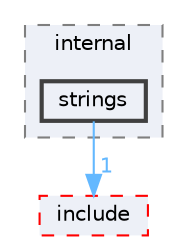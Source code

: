 digraph "external/reflect-cpp/src/rfl/internal/strings"
{
 // LATEX_PDF_SIZE
  bgcolor="transparent";
  edge [fontname=Helvetica,fontsize=10,labelfontname=Helvetica,labelfontsize=10];
  node [fontname=Helvetica,fontsize=10,shape=box,height=0.2,width=0.4];
  compound=true
  subgraph clusterdir_6a4d2425f4e722ad90ba85305b0d196a {
    graph [ bgcolor="#edf0f7", pencolor="grey50", label="internal", fontname=Helvetica,fontsize=10 style="filled,dashed", URL="dir_6a4d2425f4e722ad90ba85305b0d196a.html",tooltip=""]
  dir_87958c30974ebb82b391f484b1e9ef31 [label="strings", fillcolor="#edf0f7", color="grey25", style="filled,bold", URL="dir_87958c30974ebb82b391f484b1e9ef31.html",tooltip=""];
  }
  dir_52db5b9842da2a9d3126408803d2a092 [label="include", fillcolor="#edf0f7", color="red", style="filled,dashed", URL="dir_52db5b9842da2a9d3126408803d2a092.html",tooltip=""];
  dir_87958c30974ebb82b391f484b1e9ef31->dir_52db5b9842da2a9d3126408803d2a092 [headlabel="1", labeldistance=1.5 headhref="dir_000797_000385.html" href="dir_000797_000385.html" color="steelblue1" fontcolor="steelblue1"];
}
